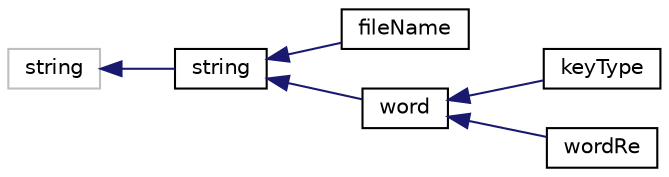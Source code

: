 digraph "Graphical Class Hierarchy"
{
  bgcolor="transparent";
  edge [fontname="Helvetica",fontsize="10",labelfontname="Helvetica",labelfontsize="10"];
  node [fontname="Helvetica",fontsize="10",shape=record];
  rankdir="LR";
  Node1 [label="string",height=0.2,width=0.4,color="grey75"];
  Node1 -> Node2 [dir="back",color="midnightblue",fontsize="10",style="solid",fontname="Helvetica"];
  Node2 [label="string",height=0.2,width=0.4,color="black",URL="$a02545.html",tooltip="A class for handling character strings derived from std::string. "];
  Node2 -> Node3 [dir="back",color="midnightblue",fontsize="10",style="solid",fontname="Helvetica"];
  Node3 [label="fileName",height=0.2,width=0.4,color="black",URL="$a00793.html",tooltip="A class for handling file names. "];
  Node2 -> Node4 [dir="back",color="midnightblue",fontsize="10",style="solid",fontname="Helvetica"];
  Node4 [label="word",height=0.2,width=0.4,color="black",URL="$a02987.html",tooltip="A class for handling words, derived from string. "];
  Node4 -> Node5 [dir="back",color="midnightblue",fontsize="10",style="solid",fontname="Helvetica"];
  Node5 [label="keyType",height=0.2,width=0.4,color="black",URL="$a01258.html",tooltip="A class for handling keywords in dictionaries. "];
  Node4 -> Node6 [dir="back",color="midnightblue",fontsize="10",style="solid",fontname="Helvetica"];
  Node6 [label="wordRe",height=0.2,width=0.4,color="black",URL="$a02988.html",tooltip="A wordRe is a word, but can also have a regular expression for matching words. "];
}
